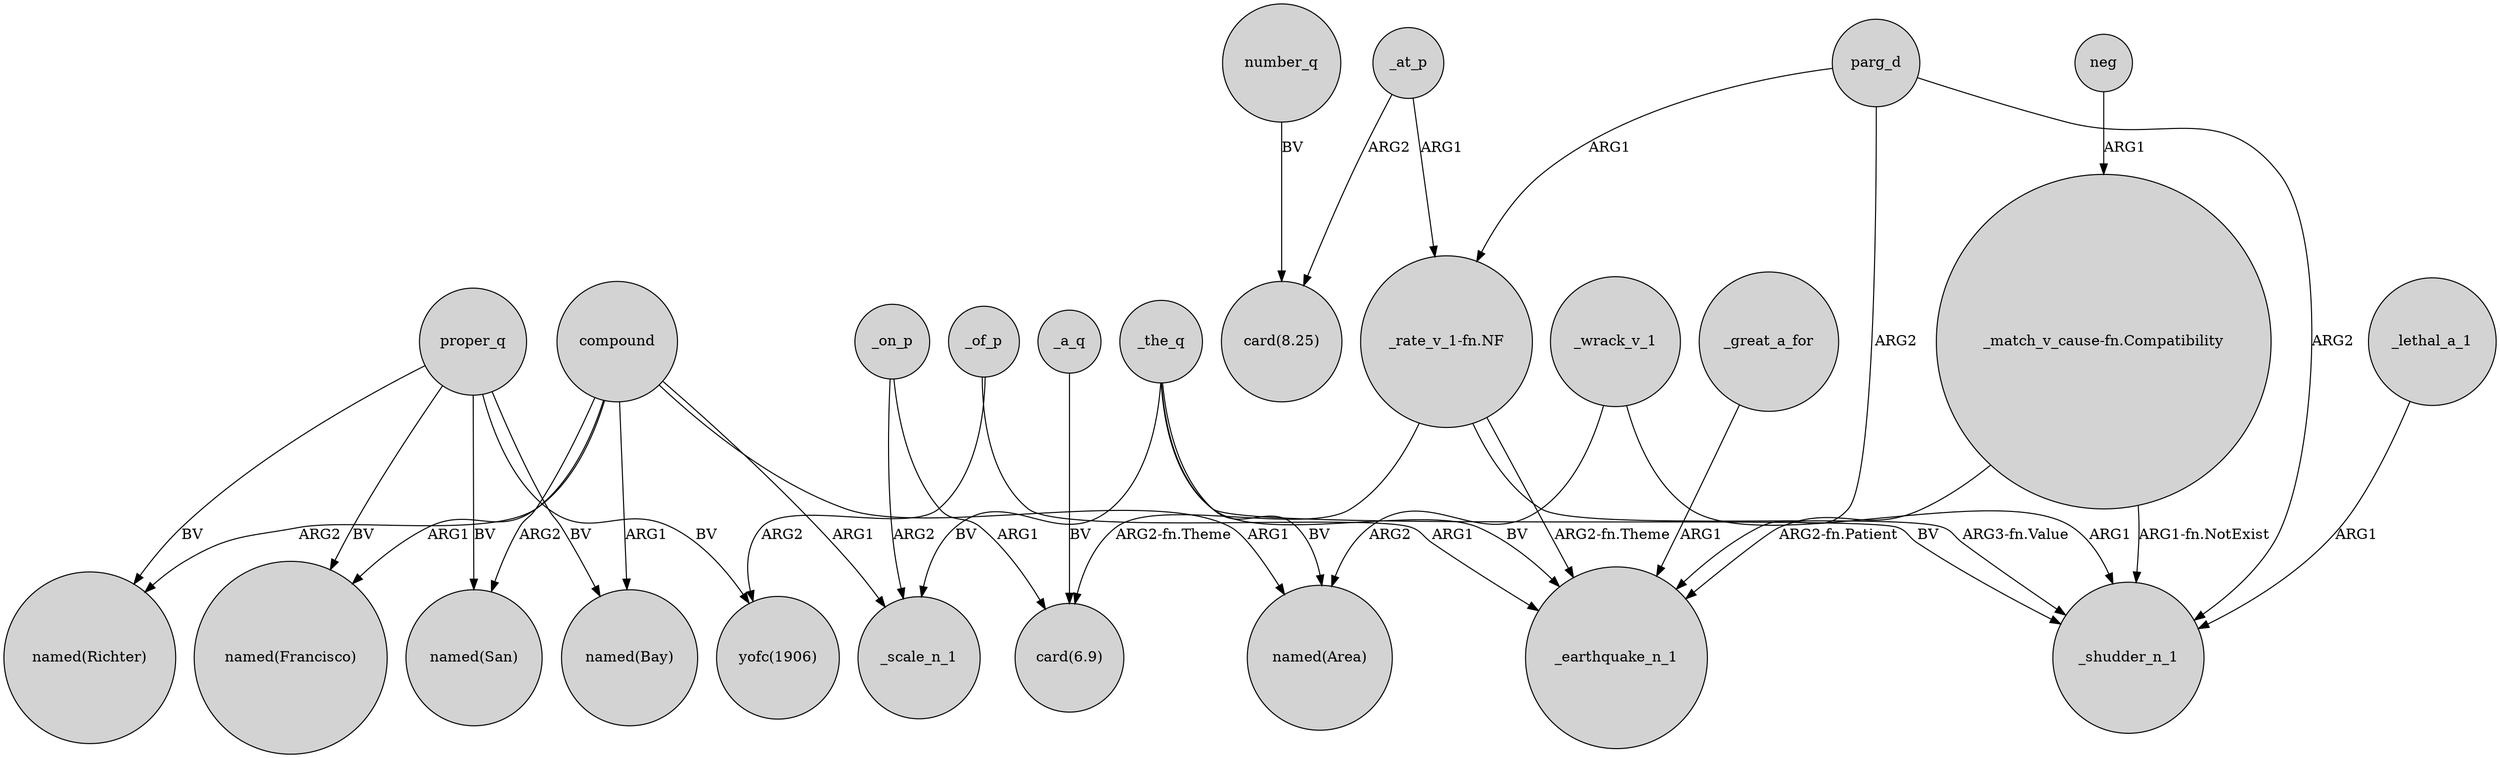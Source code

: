 digraph {
	node [shape=circle style=filled]
	_the_q -> _earthquake_n_1 [label=BV]
	compound -> "named(Richter)" [label=ARG2]
	_at_p -> "card(8.25)" [label=ARG2]
	_wrack_v_1 -> _shudder_n_1 [label=ARG1]
	_lethal_a_1 -> _shudder_n_1 [label=ARG1]
	_the_q -> "named(Area)" [label=BV]
	proper_q -> "named(Bay)" [label=BV]
	proper_q -> "named(Francisco)" [label=BV]
	compound -> "named(San)" [label=ARG2]
	_of_p -> "yofc(1906)" [label=ARG2]
	_at_p -> "_rate_v_1-fn.NF" [label=ARG1]
	_of_p -> _earthquake_n_1 [label=ARG1]
	_great_a_for -> _earthquake_n_1 [label=ARG1]
	_a_q -> "card(6.9)" [label=BV]
	compound -> _scale_n_1 [label=ARG1]
	"_rate_v_1-fn.NF" -> _shudder_n_1 [label="ARG3-fn.Value"]
	_on_p -> "card(6.9)" [label=ARG1]
	neg -> "_match_v_cause-fn.Compatibility" [label=ARG1]
	proper_q -> "named(Richter)" [label=BV]
	"_rate_v_1-fn.NF" -> _earthquake_n_1 [label="ARG2-fn.Theme"]
	_the_q -> _scale_n_1 [label=BV]
	_the_q -> _shudder_n_1 [label=BV]
	parg_d -> "_rate_v_1-fn.NF" [label=ARG1]
	parg_d -> _shudder_n_1 [label=ARG2]
	compound -> "named(Area)" [label=ARG1]
	compound -> "named(Francisco)" [label=ARG1]
	_wrack_v_1 -> "named(Area)" [label=ARG2]
	parg_d -> _earthquake_n_1 [label=ARG2]
	"_rate_v_1-fn.NF" -> "card(6.9)" [label="ARG2-fn.Theme"]
	compound -> "named(Bay)" [label=ARG1]
	_on_p -> _scale_n_1 [label=ARG2]
	proper_q -> "named(San)" [label=BV]
	"_match_v_cause-fn.Compatibility" -> _shudder_n_1 [label="ARG1-fn.NotExist"]
	proper_q -> "yofc(1906)" [label=BV]
	"_match_v_cause-fn.Compatibility" -> _earthquake_n_1 [label="ARG2-fn.Patient"]
	number_q -> "card(8.25)" [label=BV]
}
